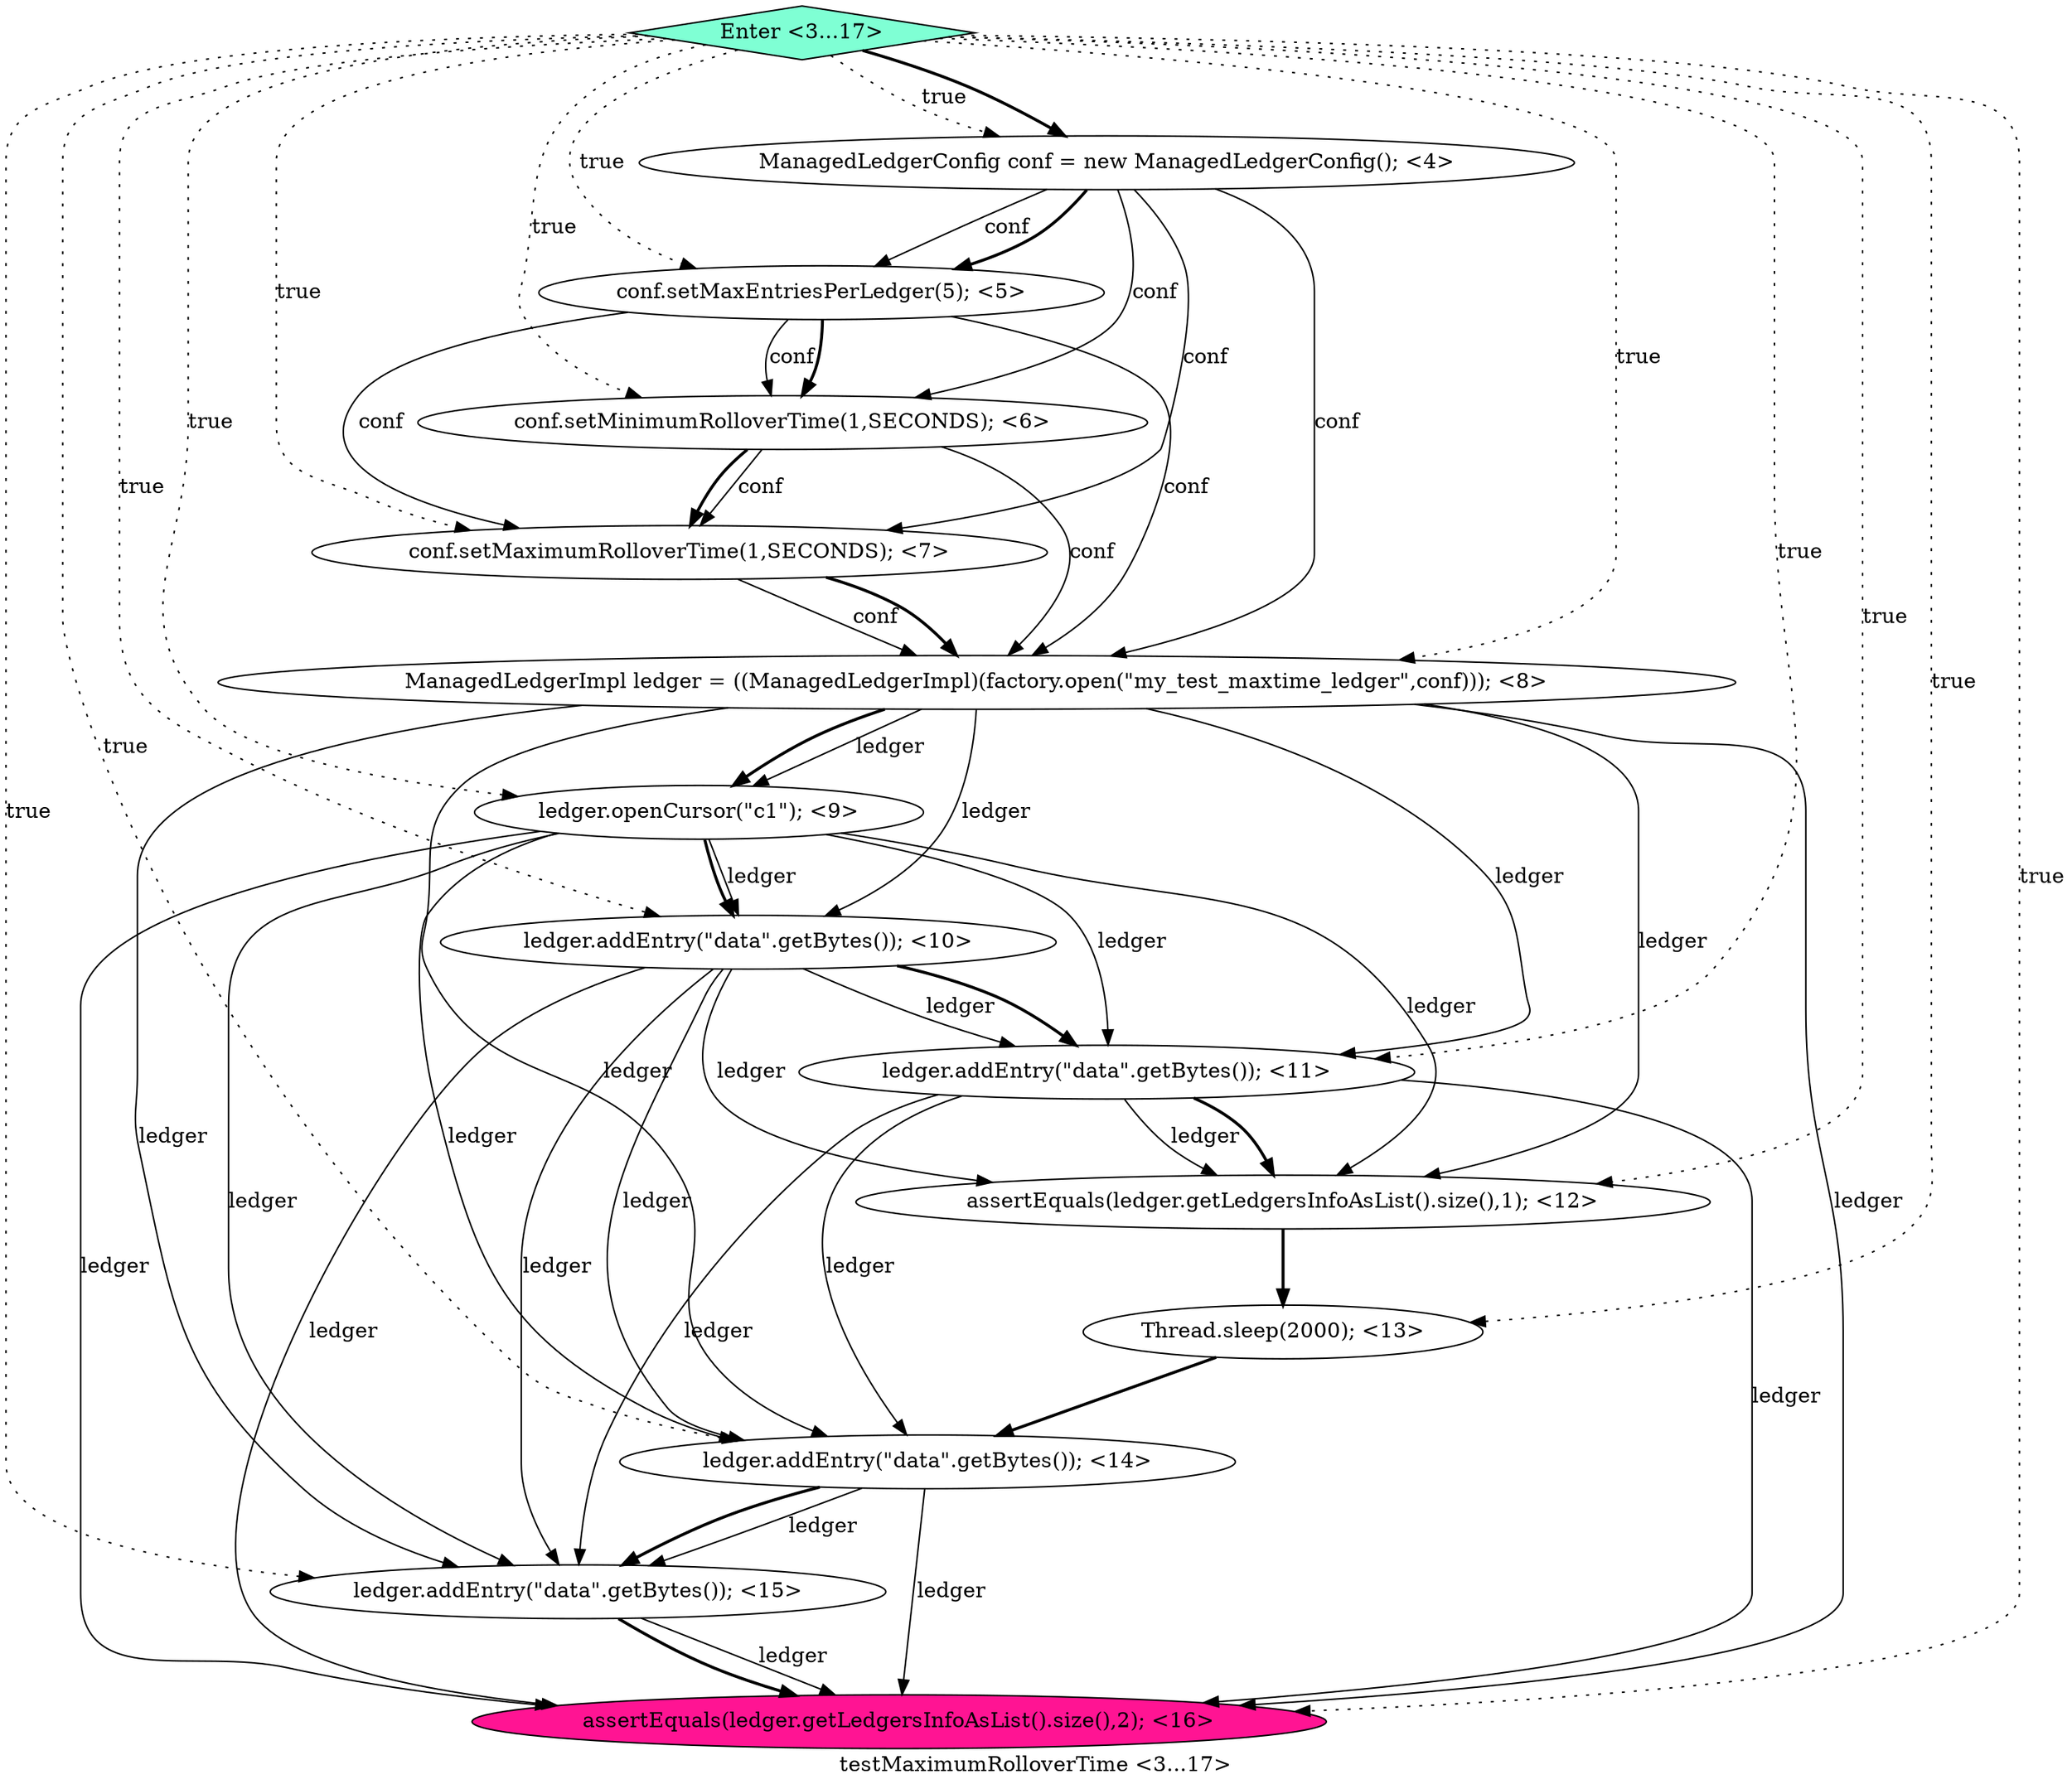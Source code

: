 digraph PDG {
label = "testMaximumRolloverTime <3...17>";
0.6 [style = filled, label = "ledger.addEntry(\"data\".getBytes()); <10>", fillcolor = white, shape = ellipse];
0.0 [style = filled, label = "ManagedLedgerConfig conf = new ManagedLedgerConfig(); <4>", fillcolor = white, shape = ellipse];
0.9 [style = filled, label = "Thread.sleep(2000); <13>", fillcolor = white, shape = ellipse];
0.11 [style = filled, label = "ledger.addEntry(\"data\".getBytes()); <15>", fillcolor = white, shape = ellipse];
0.1 [style = filled, label = "conf.setMaxEntriesPerLedger(5); <5>", fillcolor = white, shape = ellipse];
0.3 [style = filled, label = "conf.setMaximumRolloverTime(1,SECONDS); <7>", fillcolor = white, shape = ellipse];
0.4 [style = filled, label = "ManagedLedgerImpl ledger = ((ManagedLedgerImpl)(factory.open(\"my_test_maxtime_ledger\",conf))); <8>", fillcolor = white, shape = ellipse];
0.7 [style = filled, label = "ledger.addEntry(\"data\".getBytes()); <11>", fillcolor = white, shape = ellipse];
0.13 [style = filled, label = "Enter <3...17>", fillcolor = aquamarine, shape = diamond];
0.8 [style = filled, label = "assertEquals(ledger.getLedgersInfoAsList().size(),1); <12>", fillcolor = white, shape = ellipse];
0.10 [style = filled, label = "ledger.addEntry(\"data\".getBytes()); <14>", fillcolor = white, shape = ellipse];
0.5 [style = filled, label = "ledger.openCursor(\"c1\"); <9>", fillcolor = white, shape = ellipse];
0.12 [style = filled, label = "assertEquals(ledger.getLedgersInfoAsList().size(),2); <16>", fillcolor = deeppink, shape = ellipse];
0.2 [style = filled, label = "conf.setMinimumRolloverTime(1,SECONDS); <6>", fillcolor = white, shape = ellipse];
0.0 -> 0.1 [style = solid, label="conf"];
0.0 -> 0.1 [style = bold, label=""];
0.0 -> 0.2 [style = solid, label="conf"];
0.0 -> 0.3 [style = solid, label="conf"];
0.0 -> 0.4 [style = solid, label="conf"];
0.1 -> 0.2 [style = solid, label="conf"];
0.1 -> 0.2 [style = bold, label=""];
0.1 -> 0.3 [style = solid, label="conf"];
0.1 -> 0.4 [style = solid, label="conf"];
0.2 -> 0.3 [style = solid, label="conf"];
0.2 -> 0.3 [style = bold, label=""];
0.2 -> 0.4 [style = solid, label="conf"];
0.3 -> 0.4 [style = solid, label="conf"];
0.3 -> 0.4 [style = bold, label=""];
0.4 -> 0.5 [style = solid, label="ledger"];
0.4 -> 0.5 [style = bold, label=""];
0.4 -> 0.6 [style = solid, label="ledger"];
0.4 -> 0.7 [style = solid, label="ledger"];
0.4 -> 0.8 [style = solid, label="ledger"];
0.4 -> 0.10 [style = solid, label="ledger"];
0.4 -> 0.11 [style = solid, label="ledger"];
0.4 -> 0.12 [style = solid, label="ledger"];
0.5 -> 0.6 [style = solid, label="ledger"];
0.5 -> 0.6 [style = bold, label=""];
0.5 -> 0.7 [style = solid, label="ledger"];
0.5 -> 0.8 [style = solid, label="ledger"];
0.5 -> 0.10 [style = solid, label="ledger"];
0.5 -> 0.11 [style = solid, label="ledger"];
0.5 -> 0.12 [style = solid, label="ledger"];
0.6 -> 0.7 [style = solid, label="ledger"];
0.6 -> 0.7 [style = bold, label=""];
0.6 -> 0.8 [style = solid, label="ledger"];
0.6 -> 0.10 [style = solid, label="ledger"];
0.6 -> 0.11 [style = solid, label="ledger"];
0.6 -> 0.12 [style = solid, label="ledger"];
0.7 -> 0.8 [style = solid, label="ledger"];
0.7 -> 0.8 [style = bold, label=""];
0.7 -> 0.10 [style = solid, label="ledger"];
0.7 -> 0.11 [style = solid, label="ledger"];
0.7 -> 0.12 [style = solid, label="ledger"];
0.8 -> 0.9 [style = bold, label=""];
0.9 -> 0.10 [style = bold, label=""];
0.10 -> 0.11 [style = solid, label="ledger"];
0.10 -> 0.11 [style = bold, label=""];
0.10 -> 0.12 [style = solid, label="ledger"];
0.11 -> 0.12 [style = solid, label="ledger"];
0.11 -> 0.12 [style = bold, label=""];
0.13 -> 0.0 [style = dotted, label="true"];
0.13 -> 0.0 [style = bold, label=""];
0.13 -> 0.1 [style = dotted, label="true"];
0.13 -> 0.2 [style = dotted, label="true"];
0.13 -> 0.3 [style = dotted, label="true"];
0.13 -> 0.4 [style = dotted, label="true"];
0.13 -> 0.5 [style = dotted, label="true"];
0.13 -> 0.6 [style = dotted, label="true"];
0.13 -> 0.7 [style = dotted, label="true"];
0.13 -> 0.8 [style = dotted, label="true"];
0.13 -> 0.9 [style = dotted, label="true"];
0.13 -> 0.10 [style = dotted, label="true"];
0.13 -> 0.11 [style = dotted, label="true"];
0.13 -> 0.12 [style = dotted, label="true"];
}
